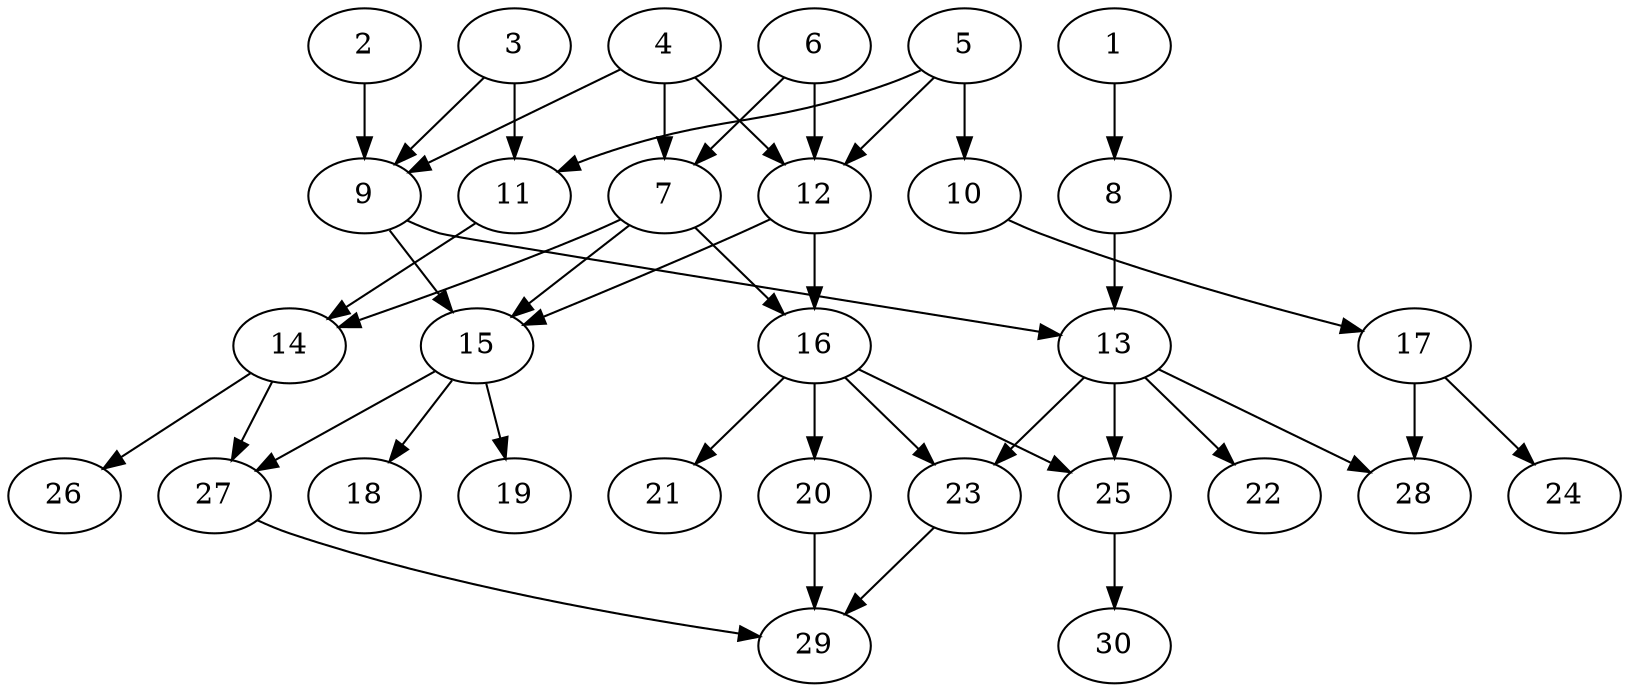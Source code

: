 // DAG (tier=2-normal, mode=compute, n=30, ccr=0.362, fat=0.658, density=0.410, regular=0.580, jump=0.164, mindata=524288, maxdata=8388608)
// DAG automatically generated by daggen at Sun Aug 24 16:33:33 2025
// /home/ermia/Project/Environments/daggen/bin/daggen --dot --ccr 0.362 --fat 0.658 --regular 0.580 --density 0.410 --jump 0.164 --mindata 524288 --maxdata 8388608 -n 30 
digraph G {
  1 [size="228696462090443488", alpha="0.08", expect_size="114348231045221744"]
  1 -> 8 [size ="514033631363072"]
  2 [size="510898053380412224", alpha="0.13", expect_size="255449026690206112"]
  2 -> 9 [size ="492463668068352"]
  3 [size="4728594591778874", alpha="0.17", expect_size="2364297295889437"]
  3 -> 9 [size ="198788400545792"]
  3 -> 11 [size ="198788400545792"]
  4 [size="13098326981966036992", alpha="0.05", expect_size="6549163490983018496"]
  4 -> 7 [size ="44452945068032"]
  4 -> 9 [size ="44452945068032"]
  4 -> 12 [size ="44452945068032"]
  5 [size="193354032137950461952", alpha="0.11", expect_size="96677016068975230976"]
  5 -> 10 [size ="267501040566272"]
  5 -> 11 [size ="267501040566272"]
  5 -> 12 [size ="267501040566272"]
  6 [size="13061291382054000", alpha="0.16", expect_size="6530645691027000"]
  6 -> 7 [size ="204546508849152"]
  6 -> 12 [size ="204546508849152"]
  7 [size="320633719876585783296", alpha="0.20", expect_size="160316859938292891648"]
  7 -> 14 [size ="374768243048448"]
  7 -> 15 [size ="374768243048448"]
  7 -> 16 [size ="374768243048448"]
  8 [size="425102879609439168", alpha="0.11", expect_size="212551439804719584"]
  8 -> 13 [size ="202645490892800"]
  9 [size="9979542593329318", alpha="0.13", expect_size="4989771296664659"]
  9 -> 13 [size ="313061852315648"]
  9 -> 15 [size ="313061852315648"]
  10 [size="12724093543399894", alpha="0.05", expect_size="6362046771699947"]
  10 -> 17 [size ="281706443571200"]
  11 [size="504467832767801982976", alpha="0.04", expect_size="252233916383900991488"]
  11 -> 14 [size ="506966162014208"]
  12 [size="100187674656793408", alpha="0.19", expect_size="50093837328396704"]
  12 -> 15 [size ="65485131481088"]
  12 -> 16 [size ="65485131481088"]
  13 [size="2748001576253056", alpha="0.06", expect_size="1374000788126528"]
  13 -> 22 [size ="323290778304512"]
  13 -> 23 [size ="323290778304512"]
  13 -> 25 [size ="323290778304512"]
  13 -> 28 [size ="323290778304512"]
  14 [size="1664491510556427", alpha="0.16", expect_size="832245755278213"]
  14 -> 26 [size ="2630667468800"]
  14 -> 27 [size ="2630667468800"]
  15 [size="100335955775427200", alpha="0.04", expect_size="50167977887713600"]
  15 -> 18 [size ="235191612211200"]
  15 -> 19 [size ="235191612211200"]
  15 -> 27 [size ="235191612211200"]
  16 [size="361476857313081536", alpha="0.09", expect_size="180738428656540768"]
  16 -> 20 [size ="310708973600768"]
  16 -> 21 [size ="310708973600768"]
  16 -> 23 [size ="310708973600768"]
  16 -> 25 [size ="310708973600768"]
  17 [size="653859168883097728", alpha="0.09", expect_size="326929584441548864"]
  17 -> 24 [size ="324854960095232"]
  17 -> 28 [size ="324854960095232"]
  18 [size="27230476704025673728", alpha="0.05", expect_size="13615238352012836864"]
  19 [size="1317514545012284928", alpha="0.06", expect_size="658757272506142464"]
  20 [size="147191747957417792", alpha="0.01", expect_size="73595873978708896"]
  20 -> 29 [size ="61561318146048"]
  21 [size="967333706576804608", alpha="0.17", expect_size="483666853288402304"]
  22 [size="431938576313464389632", alpha="0.10", expect_size="215969288156732194816"]
  23 [size="5073917698035424", alpha="0.04", expect_size="2536958849017712"]
  23 -> 29 [size ="147834150060032"]
  24 [size="530489639008618496", alpha="0.11", expect_size="265244819504309248"]
  25 [size="1800317868051529728", alpha="0.08", expect_size="900158934025764864"]
  25 -> 30 [size ="11839211569152"]
  26 [size="9774428023242620928", alpha="0.04", expect_size="4887214011621310464"]
  27 [size="78092623671130592", alpha="0.15", expect_size="39046311835565296"]
  27 -> 29 [size ="127852586467328"]
  28 [size="526787416600055119872", alpha="0.16", expect_size="263393708300027559936"]
  29 [size="1906462475525698", alpha="0.07", expect_size="953231237762849"]
  30 [size="245147662299603616", alpha="0.01", expect_size="122573831149801808"]
}
